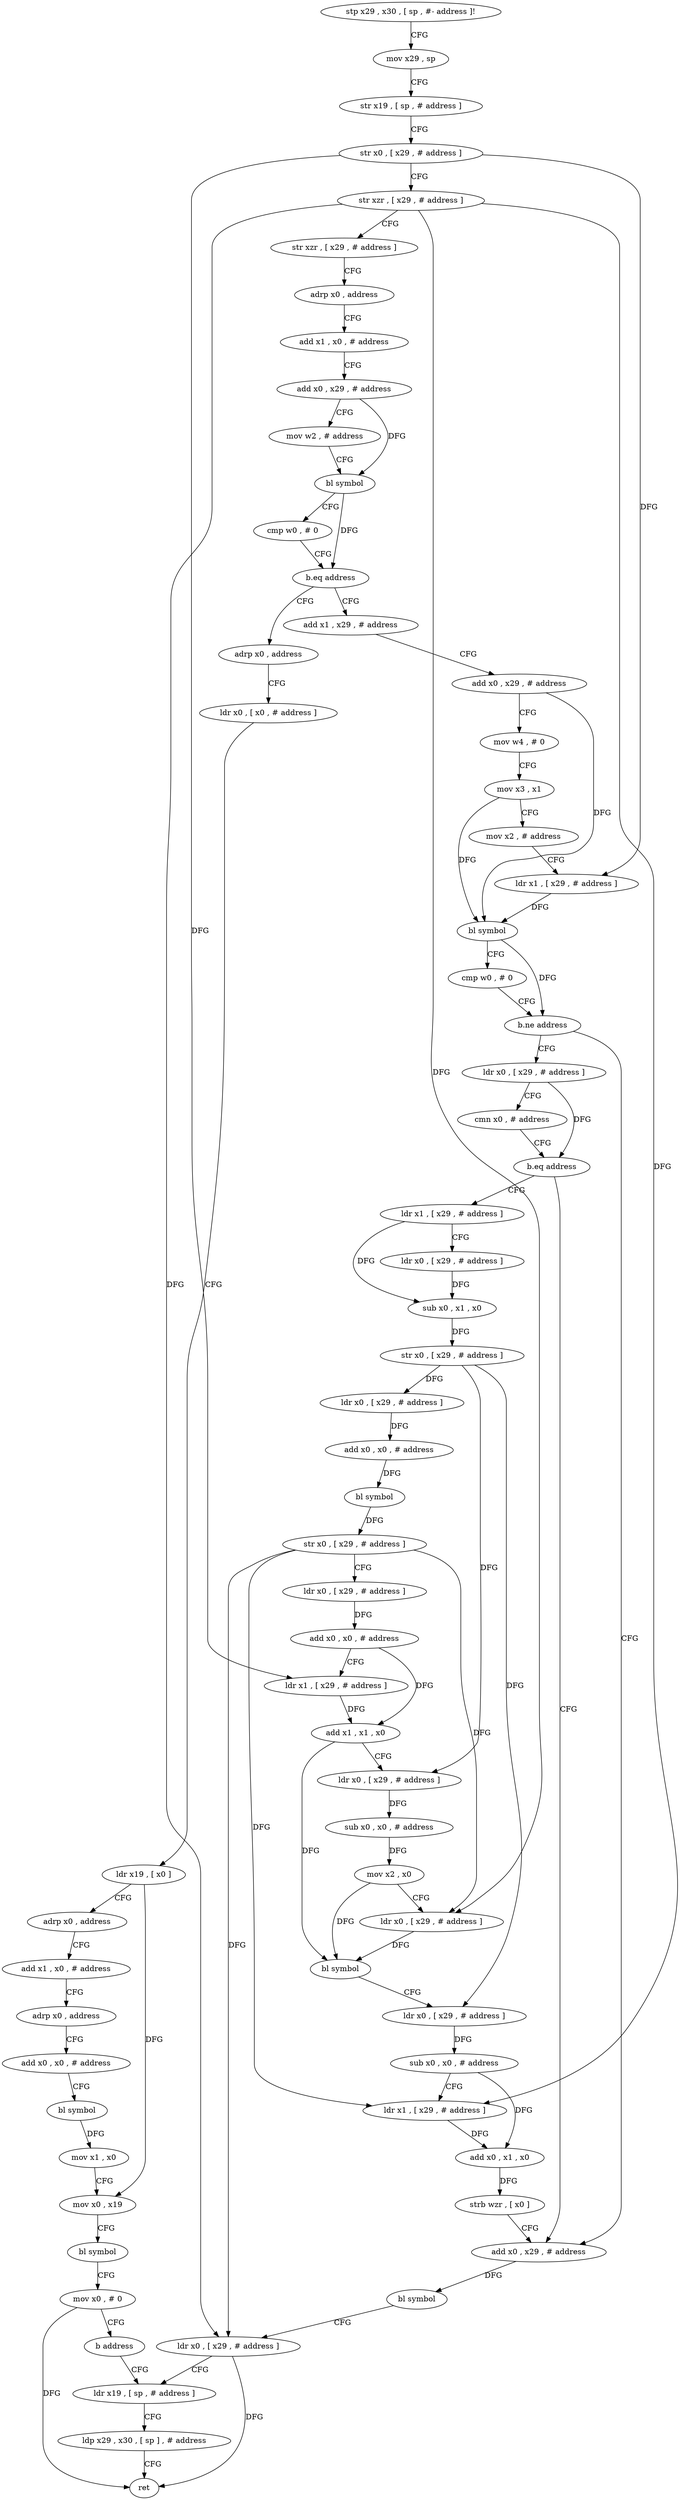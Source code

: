 digraph "func" {
"85204" [label = "stp x29 , x30 , [ sp , #- address ]!" ]
"85208" [label = "mov x29 , sp" ]
"85212" [label = "str x19 , [ sp , # address ]" ]
"85216" [label = "str x0 , [ x29 , # address ]" ]
"85220" [label = "str xzr , [ x29 , # address ]" ]
"85224" [label = "str xzr , [ x29 , # address ]" ]
"85228" [label = "adrp x0 , address" ]
"85232" [label = "add x1 , x0 , # address" ]
"85236" [label = "add x0 , x29 , # address" ]
"85240" [label = "mov w2 , # address" ]
"85244" [label = "bl symbol" ]
"85248" [label = "cmp w0 , # 0" ]
"85252" [label = "b.eq address" ]
"85308" [label = "add x1 , x29 , # address" ]
"85256" [label = "adrp x0 , address" ]
"85312" [label = "add x0 , x29 , # address" ]
"85316" [label = "mov w4 , # 0" ]
"85320" [label = "mov x3 , x1" ]
"85324" [label = "mov x2 , # address" ]
"85328" [label = "ldr x1 , [ x29 , # address ]" ]
"85332" [label = "bl symbol" ]
"85336" [label = "cmp w0 , # 0" ]
"85340" [label = "b.ne address" ]
"85444" [label = "add x0 , x29 , # address" ]
"85344" [label = "ldr x0 , [ x29 , # address ]" ]
"85260" [label = "ldr x0 , [ x0 , # address ]" ]
"85264" [label = "ldr x19 , [ x0 ]" ]
"85268" [label = "adrp x0 , address" ]
"85272" [label = "add x1 , x0 , # address" ]
"85276" [label = "adrp x0 , address" ]
"85280" [label = "add x0 , x0 , # address" ]
"85284" [label = "bl symbol" ]
"85288" [label = "mov x1 , x0" ]
"85292" [label = "mov x0 , x19" ]
"85296" [label = "bl symbol" ]
"85300" [label = "mov x0 , # 0" ]
"85304" [label = "b address" ]
"85456" [label = "ldr x19 , [ sp , # address ]" ]
"85448" [label = "bl symbol" ]
"85452" [label = "ldr x0 , [ x29 , # address ]" ]
"85348" [label = "cmn x0 , # address" ]
"85352" [label = "b.eq address" ]
"85356" [label = "ldr x1 , [ x29 , # address ]" ]
"85460" [label = "ldp x29 , x30 , [ sp ] , # address" ]
"85464" [label = "ret" ]
"85360" [label = "ldr x0 , [ x29 , # address ]" ]
"85364" [label = "sub x0 , x1 , x0" ]
"85368" [label = "str x0 , [ x29 , # address ]" ]
"85372" [label = "ldr x0 , [ x29 , # address ]" ]
"85376" [label = "add x0 , x0 , # address" ]
"85380" [label = "bl symbol" ]
"85384" [label = "str x0 , [ x29 , # address ]" ]
"85388" [label = "ldr x0 , [ x29 , # address ]" ]
"85392" [label = "add x0 , x0 , # address" ]
"85396" [label = "ldr x1 , [ x29 , # address ]" ]
"85400" [label = "add x1 , x1 , x0" ]
"85404" [label = "ldr x0 , [ x29 , # address ]" ]
"85408" [label = "sub x0 , x0 , # address" ]
"85412" [label = "mov x2 , x0" ]
"85416" [label = "ldr x0 , [ x29 , # address ]" ]
"85420" [label = "bl symbol" ]
"85424" [label = "ldr x0 , [ x29 , # address ]" ]
"85428" [label = "sub x0 , x0 , # address" ]
"85432" [label = "ldr x1 , [ x29 , # address ]" ]
"85436" [label = "add x0 , x1 , x0" ]
"85440" [label = "strb wzr , [ x0 ]" ]
"85204" -> "85208" [ label = "CFG" ]
"85208" -> "85212" [ label = "CFG" ]
"85212" -> "85216" [ label = "CFG" ]
"85216" -> "85220" [ label = "CFG" ]
"85216" -> "85328" [ label = "DFG" ]
"85216" -> "85396" [ label = "DFG" ]
"85220" -> "85224" [ label = "CFG" ]
"85220" -> "85452" [ label = "DFG" ]
"85220" -> "85416" [ label = "DFG" ]
"85220" -> "85432" [ label = "DFG" ]
"85224" -> "85228" [ label = "CFG" ]
"85228" -> "85232" [ label = "CFG" ]
"85232" -> "85236" [ label = "CFG" ]
"85236" -> "85240" [ label = "CFG" ]
"85236" -> "85244" [ label = "DFG" ]
"85240" -> "85244" [ label = "CFG" ]
"85244" -> "85248" [ label = "CFG" ]
"85244" -> "85252" [ label = "DFG" ]
"85248" -> "85252" [ label = "CFG" ]
"85252" -> "85308" [ label = "CFG" ]
"85252" -> "85256" [ label = "CFG" ]
"85308" -> "85312" [ label = "CFG" ]
"85256" -> "85260" [ label = "CFG" ]
"85312" -> "85316" [ label = "CFG" ]
"85312" -> "85332" [ label = "DFG" ]
"85316" -> "85320" [ label = "CFG" ]
"85320" -> "85324" [ label = "CFG" ]
"85320" -> "85332" [ label = "DFG" ]
"85324" -> "85328" [ label = "CFG" ]
"85328" -> "85332" [ label = "DFG" ]
"85332" -> "85336" [ label = "CFG" ]
"85332" -> "85340" [ label = "DFG" ]
"85336" -> "85340" [ label = "CFG" ]
"85340" -> "85444" [ label = "CFG" ]
"85340" -> "85344" [ label = "CFG" ]
"85444" -> "85448" [ label = "DFG" ]
"85344" -> "85348" [ label = "CFG" ]
"85344" -> "85352" [ label = "DFG" ]
"85260" -> "85264" [ label = "CFG" ]
"85264" -> "85268" [ label = "CFG" ]
"85264" -> "85292" [ label = "DFG" ]
"85268" -> "85272" [ label = "CFG" ]
"85272" -> "85276" [ label = "CFG" ]
"85276" -> "85280" [ label = "CFG" ]
"85280" -> "85284" [ label = "CFG" ]
"85284" -> "85288" [ label = "DFG" ]
"85288" -> "85292" [ label = "CFG" ]
"85292" -> "85296" [ label = "CFG" ]
"85296" -> "85300" [ label = "CFG" ]
"85300" -> "85304" [ label = "CFG" ]
"85300" -> "85464" [ label = "DFG" ]
"85304" -> "85456" [ label = "CFG" ]
"85456" -> "85460" [ label = "CFG" ]
"85448" -> "85452" [ label = "CFG" ]
"85452" -> "85456" [ label = "CFG" ]
"85452" -> "85464" [ label = "DFG" ]
"85348" -> "85352" [ label = "CFG" ]
"85352" -> "85444" [ label = "CFG" ]
"85352" -> "85356" [ label = "CFG" ]
"85356" -> "85360" [ label = "CFG" ]
"85356" -> "85364" [ label = "DFG" ]
"85460" -> "85464" [ label = "CFG" ]
"85360" -> "85364" [ label = "DFG" ]
"85364" -> "85368" [ label = "DFG" ]
"85368" -> "85372" [ label = "DFG" ]
"85368" -> "85404" [ label = "DFG" ]
"85368" -> "85424" [ label = "DFG" ]
"85372" -> "85376" [ label = "DFG" ]
"85376" -> "85380" [ label = "DFG" ]
"85380" -> "85384" [ label = "DFG" ]
"85384" -> "85388" [ label = "CFG" ]
"85384" -> "85452" [ label = "DFG" ]
"85384" -> "85416" [ label = "DFG" ]
"85384" -> "85432" [ label = "DFG" ]
"85388" -> "85392" [ label = "DFG" ]
"85392" -> "85396" [ label = "CFG" ]
"85392" -> "85400" [ label = "DFG" ]
"85396" -> "85400" [ label = "DFG" ]
"85400" -> "85404" [ label = "CFG" ]
"85400" -> "85420" [ label = "DFG" ]
"85404" -> "85408" [ label = "DFG" ]
"85408" -> "85412" [ label = "DFG" ]
"85412" -> "85416" [ label = "CFG" ]
"85412" -> "85420" [ label = "DFG" ]
"85416" -> "85420" [ label = "DFG" ]
"85420" -> "85424" [ label = "CFG" ]
"85424" -> "85428" [ label = "DFG" ]
"85428" -> "85432" [ label = "CFG" ]
"85428" -> "85436" [ label = "DFG" ]
"85432" -> "85436" [ label = "DFG" ]
"85436" -> "85440" [ label = "DFG" ]
"85440" -> "85444" [ label = "CFG" ]
}
